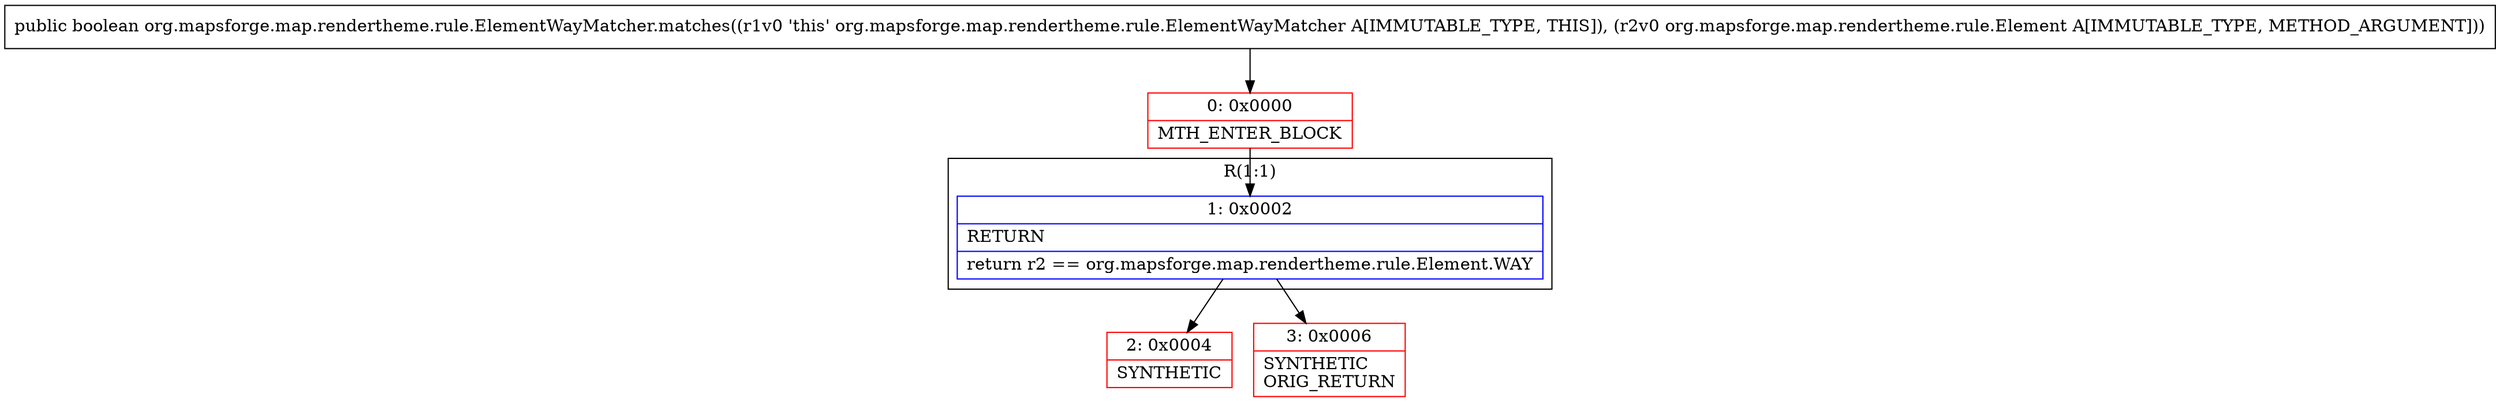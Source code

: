 digraph "CFG fororg.mapsforge.map.rendertheme.rule.ElementWayMatcher.matches(Lorg\/mapsforge\/map\/rendertheme\/rule\/Element;)Z" {
subgraph cluster_Region_1151367633 {
label = "R(1:1)";
node [shape=record,color=blue];
Node_1 [shape=record,label="{1\:\ 0x0002|RETURN\l|return r2 == org.mapsforge.map.rendertheme.rule.Element.WAY\l}"];
}
Node_0 [shape=record,color=red,label="{0\:\ 0x0000|MTH_ENTER_BLOCK\l}"];
Node_2 [shape=record,color=red,label="{2\:\ 0x0004|SYNTHETIC\l}"];
Node_3 [shape=record,color=red,label="{3\:\ 0x0006|SYNTHETIC\lORIG_RETURN\l}"];
MethodNode[shape=record,label="{public boolean org.mapsforge.map.rendertheme.rule.ElementWayMatcher.matches((r1v0 'this' org.mapsforge.map.rendertheme.rule.ElementWayMatcher A[IMMUTABLE_TYPE, THIS]), (r2v0 org.mapsforge.map.rendertheme.rule.Element A[IMMUTABLE_TYPE, METHOD_ARGUMENT])) }"];
MethodNode -> Node_0;
Node_1 -> Node_2;
Node_1 -> Node_3;
Node_0 -> Node_1;
}

